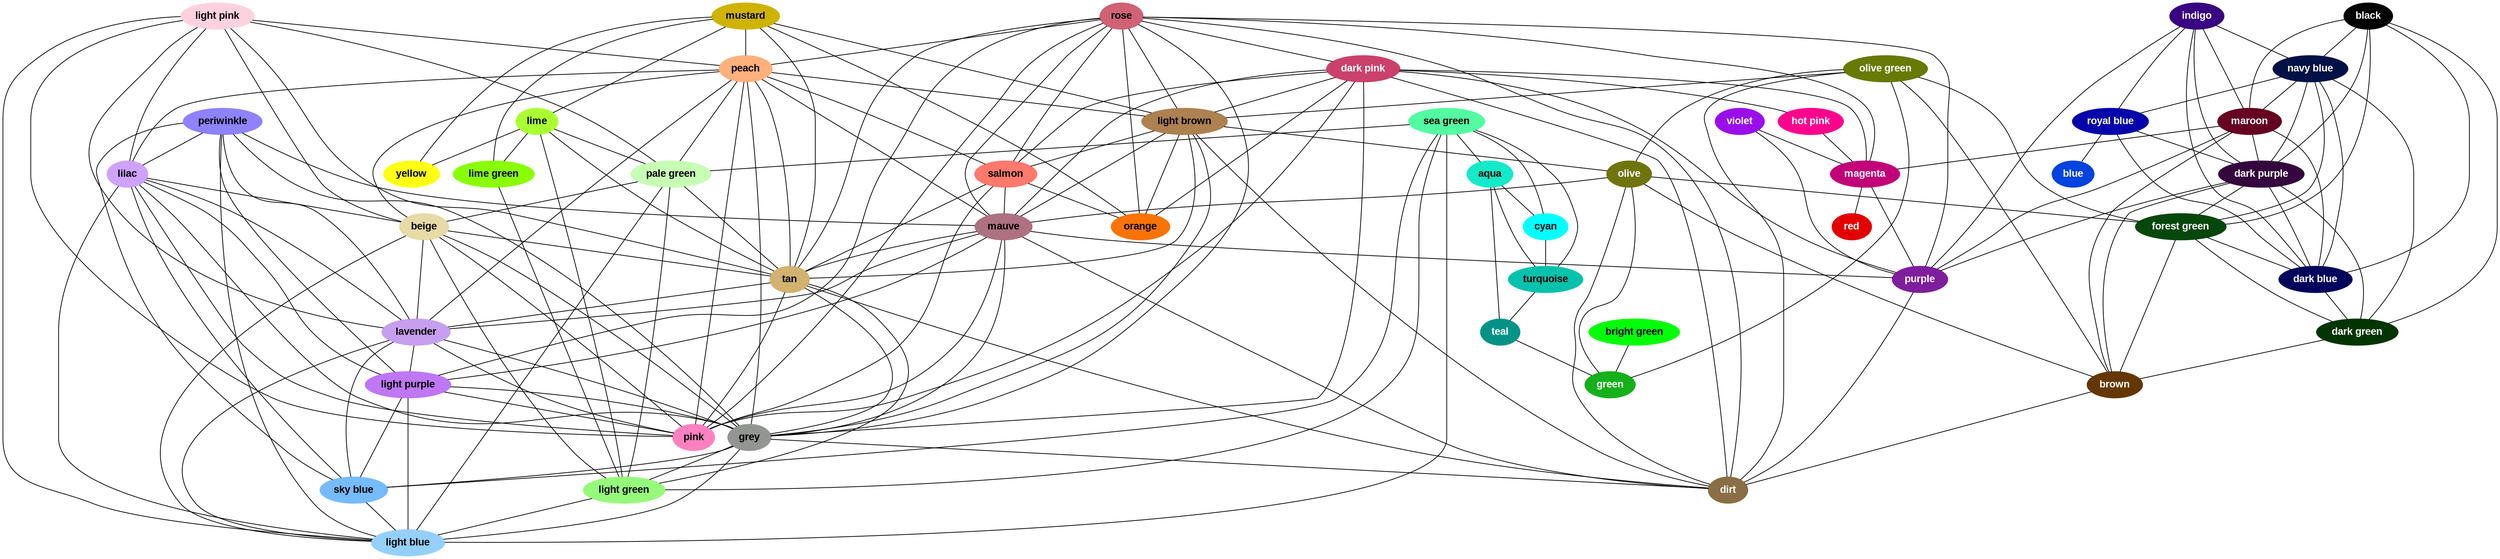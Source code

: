 graph {
  "rose" [color="#cf6275", style="filled,rounded", fontname="Arial Bold", fontcolor="#000000"];
  "light pink" [color="#ffd1df", style="filled,rounded", fontname="Arial Bold", fontcolor="#000000"];
  "mustard" [color="#ceb301", style="filled,rounded", fontname="Arial Bold", fontcolor="#000000"];
  "indigo" [color="#380282", style="filled,rounded", fontname="Arial Bold", fontcolor="#FFFFFF"];
  "lime" [color="#aaff32", style="filled,rounded", fontname="Arial Bold", fontcolor="#000000"];
  "sea green" [color="#53fca1", style="filled,rounded", fontname="Arial Bold", fontcolor="#000000"];
  "periwinkle" [color="#8e82fe", style="filled,rounded", fontname="Arial Bold", fontcolor="#000000"];
  "dark pink" [color="#cb416b", style="filled,rounded", fontname="Arial Bold", fontcolor="#FFFFFF"];
  "olive green" [color="#677a04", style="filled,rounded", fontname="Arial Bold", fontcolor="#FFFFFF"];
  "peach" [color="#ffb07c", style="filled,rounded", fontname="Arial Bold", fontcolor="#000000"];
  "pale green" [color="#c7fdb5", style="filled,rounded", fontname="Arial Bold", fontcolor="#000000"];
  "light brown" [color="#ad8150", style="filled,rounded", fontname="Arial Bold", fontcolor="#000000"];
  "hot pink" [color="#ff028d", style="filled,rounded", fontname="Arial Bold", fontcolor="#FFFFFF"];
  "black" [color="#000000", style="filled,rounded", fontname="Arial Bold", fontcolor="#FFFFFF"];
  "lilac" [color="#cea2fd", style="filled,rounded", fontname="Arial Bold", fontcolor="#000000"];
  "navy blue" [color="#001146", style="filled,rounded", fontname="Arial Bold", fontcolor="#FFFFFF"];
  "royal blue" [color="#0504aa", style="filled,rounded", fontname="Arial Bold", fontcolor="#FFFFFF"];
  "beige" [color="#e6daa6", style="filled,rounded", fontname="Arial Bold", fontcolor="#000000"];
  "salmon" [color="#ff796c", style="filled,rounded", fontname="Arial Bold", fontcolor="#000000"];
  "olive" [color="#6e750e", style="filled,rounded", fontname="Arial Bold", fontcolor="#FFFFFF"];
  "maroon" [color="#650021", style="filled,rounded", fontname="Arial Bold", fontcolor="#FFFFFF"];
  "bright green" [color="#01ff07", style="filled,rounded", fontname="Arial Bold", fontcolor="#000000"];
  "dark purple" [color="#35063e", style="filled,rounded", fontname="Arial Bold", fontcolor="#FFFFFF"];
  "mauve" [color="#ae7181", style="filled,rounded", fontname="Arial Bold", fontcolor="#000000"];
  "forest green" [color="#06470c", style="filled,rounded", fontname="Arial Bold", fontcolor="#FFFFFF"];
  "aqua" [color="#13eac9", style="filled,rounded", fontname="Arial Bold", fontcolor="#000000"];
  "cyan" [color="#00ffff", style="filled,rounded", fontname="Arial Bold", fontcolor="#000000"];
  "tan" [color="#d1b26f", style="filled,rounded", fontname="Arial Bold", fontcolor="#000000"];
  "dark blue" [color="#00035b", style="filled,rounded", fontname="Arial Bold", fontcolor="#FFFFFF"];
  "lavender" [color="#c79fef", style="filled,rounded", fontname="Arial Bold", fontcolor="#000000"];
  "turquoise" [color="#06c2ac", style="filled,rounded", fontname="Arial Bold", fontcolor="#000000"];
  "dark green" [color="#033500", style="filled,rounded", fontname="Arial Bold", fontcolor="#FFFFFF"];
  "violet" [color="#9a0eea", style="filled,rounded", fontname="Arial Bold", fontcolor="#FFFFFF"];
  "light purple" [color="#bf77f6", style="filled,rounded", fontname="Arial Bold", fontcolor="#000000"];
  "lime green" [color="#89fe05", style="filled,rounded", fontname="Arial Bold", fontcolor="#000000"];
  "grey" [color="#929591", style="filled,rounded", fontname="Arial Bold", fontcolor="#000000"];
  "sky blue" [color="#75bbfd", style="filled,rounded", fontname="Arial Bold", fontcolor="#000000"];
  "yellow" [color="#ffff14", style="filled,rounded", fontname="Arial Bold", fontcolor="#000000"];
  "magenta" [color="#c20078", style="filled,rounded", fontname="Arial Bold", fontcolor="#FFFFFF"];
  "light green" [color="#96f97b", style="filled,rounded", fontname="Arial Bold", fontcolor="#000000"];
  "orange" [color="#f97306", style="filled,rounded", fontname="Arial Bold", fontcolor="#000000"];
  "teal" [color="#029386", style="filled,rounded", fontname="Arial Bold", fontcolor="#FFFFFF"];
  "light blue" [color="#95d0fc", style="filled,rounded", fontname="Arial Bold", fontcolor="#000000"];
  "red" [color="#e50000", style="filled,rounded", fontname="Arial Bold", fontcolor="#FFFFFF"];
  "brown" [color="#653700", style="filled,rounded", fontname="Arial Bold", fontcolor="#FFFFFF"];
  "pink" [color="#ff81c0", style="filled,rounded", fontname="Arial Bold", fontcolor="#000000"];
  "blue" [color="#0343df", style="filled,rounded", fontname="Arial Bold", fontcolor="#FFFFFF"];
  "green" [color="#15b01a", style="filled,rounded", fontname="Arial Bold", fontcolor="#FFFFFF"];
  "purple" [color="#7e1e9c", style="filled,rounded", fontname="Arial Bold", fontcolor="#FFFFFF"];
  "dirt" [color="#8a6e45", style="filled,rounded", fontname="Arial Bold", fontcolor="#FFFFFF"];
  "rose" -- "dark pink" [weight=0.9277 ];
  "rose" -- "peach" [weight=2.4206 ];
  "rose" -- "light brown" [weight=1.3706 ];
  "rose" -- "salmon" [weight=1.3106 ];
  "rose" -- "mauve" [weight=0.9125 ];
  "rose" -- "tan" [weight=2.1911 ];
  "rose" -- "light purple" [weight=2.5873 ];
  "rose" -- "grey" [weight=2.0795 ];
  "rose" -- "magenta" [weight=2.6979 ];
  "rose" -- "orange" [weight=2.4107 ];
  "rose" -- "pink" [weight=2.0281 ];
  "rose" -- "purple" [weight=2.7758 ];
  "rose" -- "dirt" [weight=1.9076 ];
  "light pink" -- "peach" [weight=2.1162 ];
  "light pink" -- "pale green" [weight=1.9661 ];
  "light pink" -- "lilac" [weight=1.8261 ];
  "light pink" -- "beige" [weight=1.2750 ];
  "light pink" -- "tan" [weight=2.5680 ];
  "light pink" -- "lavender" [weight=1.9296 ];
  "light pink" -- "light blue" [weight=2.5721 ];
  "light pink" -- "pink" [weight=2.2681 ];
  "mustard" -- "lime" [weight=2.4378 ];
  "mustard" -- "peach" [weight=2.6474 ];
  "mustard" -- "light brown" [weight=2.1939 ];
  "mustard" -- "tan" [weight=2.1282 ];
  "mustard" -- "lime green" [weight=2.6233 ];
  "mustard" -- "yellow" [weight=2.4083 ];
  "mustard" -- "orange" [weight=2.0270 ];
  "indigo" -- "navy blue" [weight=1.8090 ];
  "indigo" -- "royal blue" [weight=1.4352 ];
  "indigo" -- "maroon" [weight=2.1578 ];
  "indigo" -- "dark purple" [weight=1.3212 ];
  "indigo" -- "dark blue" [weight=1.5257 ];
  "indigo" -- "purple" [weight=1.8938 ];
  "lime" -- "pale green" [weight=2.6249 ];
  "lime" -- "tan" [weight=2.5840 ];
  "lime" -- "lime green" [weight=1.1698 ];
  "lime" -- "yellow" [weight=2.0947 ];
  "lime" -- "light green" [weight=1.4978 ];
  "sea green" -- "pale green" [weight=2.7741 ];
  "sea green" -- "aqua" [weight=1.7712 ];
  "sea green" -- "cyan" [weight=2.6783 ];
  "sea green" -- "turquoise" [weight=2.4259 ];
  "sea green" -- "sky blue" [weight=2.6403 ];
  "sea green" -- "light green" [weight=1.7504 ];
  "sea green" -- "light blue" [weight=2.6431 ];
  "periwinkle" -- "lilac" [weight=1.7501 ];
  "periwinkle" -- "mauve" [weight=2.5752 ];
  "periwinkle" -- "lavender" [weight=1.5921 ];
  "periwinkle" -- "light purple" [weight=1.2086 ];
  "periwinkle" -- "grey" [weight=2.1727 ];
  "periwinkle" -- "sky blue" [weight=1.6674 ];
  "periwinkle" -- "light blue" [weight=2.1396 ];
  "dark pink" -- "light brown" [weight=1.9595 ];
  "dark pink" -- "hot pink" [weight=2.2172 ];
  "dark pink" -- "salmon" [weight=1.9650 ];
  "dark pink" -- "mauve" [weight=1.5412 ];
  "dark pink" -- "grey" [weight=2.7636 ];
  "dark pink" -- "magenta" [weight=1.8076 ];
  "dark pink" -- "orange" [weight=2.6209 ];
  "dark pink" -- "pink" [weight=2.6981 ];
  "dark pink" -- "purple" [weight=2.2668 ];
  "dark pink" -- "dirt" [weight=2.1031 ];
  "olive green" -- "light brown" [weight=2.2234 ];
  "olive green" -- "olive" [weight=0.2891 ];
  "olive green" -- "forest green" [weight=2.6916 ];
  "olive green" -- "brown" [weight=1.8343 ];
  "olive green" -- "green" [weight=2.4762 ];
  "olive green" -- "dirt" [weight=1.5408 ];
  "peach" -- "pale green" [weight=2.7214 ];
  "peach" -- "light brown" [weight=2.4791 ];
  "peach" -- "lilac" [weight=2.7774 ];
  "peach" -- "beige" [weight=1.5261 ];
  "peach" -- "salmon" [weight=1.5354 ];
  "peach" -- "mauve" [weight=2.5799 ];
  "peach" -- "tan" [weight=1.1193 ];
  "peach" -- "lavender" [weight=2.6303 ];
  "peach" -- "grey" [weight=2.7152 ];
  "peach" -- "pink" [weight=1.8385 ];
  "pale green" -- "beige" [weight=1.2405 ];
  "pale green" -- "tan" [weight=2.4685 ];
  "pale green" -- "light green" [weight=1.6174 ];
  "pale green" -- "light blue" [weight=2.1910 ];
  "light brown" -- "salmon" [weight=2.0277 ];
  "light brown" -- "olive" [weight=1.9904 ];
  "light brown" -- "mauve" [weight=1.0438 ];
  "light brown" -- "tan" [weight=1.6974 ];
  "light brown" -- "grey" [weight=1.5124 ];
  "light brown" -- "orange" [weight=2.3308 ];
  "light brown" -- "dirt" [weight=1.0010 ];
  "hot pink" -- "magenta" [weight=1.5015 ];
  "black" -- "navy blue" [weight=1.4310 ];
  "black" -- "maroon" [weight=2.4754 ];
  "black" -- "dark purple" [weight=1.7433 ];
  "black" -- "forest green" [weight=1.9604 ];
  "black" -- "dark blue" [weight=1.7614 ];
  "black" -- "dark green" [weight=1.4510 ];
  "lilac" -- "beige" [weight=2.3446 ];
  "lilac" -- "lavender" [weight=0.3278 ];
  "lilac" -- "light purple" [weight=1.2357 ];
  "lilac" -- "grey" [weight=2.5506 ];
  "lilac" -- "sky blue" [weight=2.2156 ];
  "lilac" -- "light blue" [weight=1.8451 ];
  "lilac" -- "pink" [weight=1.8846 ];
  "navy blue" -- "royal blue" [weight=1.9695 ];
  "navy blue" -- "maroon" [weight=2.5393 ];
  "navy blue" -- "dark purple" [weight=1.2998 ];
  "navy blue" -- "forest green" [weight=1.8596 ];
  "navy blue" -- "dark blue" [weight=0.5580 ];
  "navy blue" -- "dark green" [weight=1.6751 ];
  "royal blue" -- "dark purple" [weight=2.3781 ];
  "royal blue" -- "dark blue" [weight=1.5323 ];
  "royal blue" -- "blue" [weight=2.0050 ];
  "beige" -- "tan" [weight=1.6045 ];
  "beige" -- "lavender" [weight=2.2658 ];
  "beige" -- "grey" [weight=2.7715 ];
  "beige" -- "light green" [weight=2.2358 ];
  "beige" -- "light blue" [weight=2.5532 ];
  "beige" -- "pink" [weight=2.5545 ];
  "salmon" -- "mauve" [weight=1.9728 ];
  "salmon" -- "tan" [weight=1.9024 ];
  "salmon" -- "orange" [weight=1.9841 ];
  "salmon" -- "pink" [weight=1.6388 ];
  "olive" -- "mauve" [weight=2.6931 ];
  "olive" -- "forest green" [weight=2.7656 ];
  "olive" -- "brown" [weight=1.7300 ];
  "olive" -- "green" [weight=2.6643 ];
  "olive" -- "dirt" [weight=1.2677 ];
  "maroon" -- "dark purple" [weight=1.2780 ];
  "maroon" -- "dark blue" [weight=2.6428 ];
  "maroon" -- "magenta" [weight=2.7712 ];
  "maroon" -- "brown" [weight=1.6337 ];
  "maroon" -- "purple" [weight=2.5844 ];
  "bright green" -- "green" [weight=2.2418 ];
  "dark purple" -- "forest green" [weight=2.3092 ];
  "dark purple" -- "dark blue" [weight=1.3771 ];
  "dark purple" -- "dark green" [weight=2.1191 ];
  "dark purple" -- "brown" [weight=2.1270 ];
  "dark purple" -- "purple" [weight=2.5927 ];
  "mauve" -- "tan" [weight=1.9917 ];
  "mauve" -- "lavender" [weight=2.5409 ];
  "mauve" -- "light purple" [weight=2.3036 ];
  "mauve" -- "grey" [weight=1.2265 ];
  "mauve" -- "pink" [weight=2.3139 ];
  "mauve" -- "purple" [weight=2.5914 ];
  "mauve" -- "dirt" [weight=1.4420 ];
  "forest green" -- "dark blue" [weight=2.4105 ];
  "forest green" -- "dark green" [weight=0.5488 ];
  "forest green" -- "brown" [weight=2.3035 ];
  "aqua" -- "cyan" [weight=1.2737 ];
  "aqua" -- "turquoise" [weight=1.2671 ];
  "aqua" -- "teal" [weight=2.7385 ];
  "cyan" -- "turquoise" [weight=2.3190 ];
  "tan" -- "lavender" [weight=2.5399 ];
  "tan" -- "grey" [weight=1.8129 ];
  "tan" -- "light green" [weight=2.4031 ];
  "tan" -- "pink" [weight=2.3312 ];
  "tan" -- "dirt" [weight=2.6351 ];
  "dark blue" -- "dark green" [weight=2.2294 ];
  "lavender" -- "light purple" [weight=1.1183 ];
  "lavender" -- "grey" [weight=2.2256 ];
  "lavender" -- "sky blue" [weight=2.1048 ];
  "lavender" -- "light blue" [weight=1.8056 ];
  "lavender" -- "pink" [weight=1.8048 ];
  "turquoise" -- "teal" [weight=1.4834 ];
  "dark green" -- "brown" [weight=2.3213 ];
  "violet" -- "magenta" [weight=2.4294 ];
  "violet" -- "purple" [weight=1.7045 ];
  "light purple" -- "grey" [weight=2.3711 ];
  "light purple" -- "sky blue" [weight=2.5586 ];
  "light purple" -- "light blue" [weight=2.6315 ];
  "light purple" -- "pink" [weight=1.8606 ];
  "lime green" -- "light green" [weight=2.3063 ];
  "grey" -- "sky blue" [weight=2.4314 ];
  "grey" -- "light green" [weight=2.7689 ];
  "grey" -- "light blue" [weight=2.6245 ];
  "grey" -- "dirt" [weight=1.8255 ];
  "sky blue" -- "light blue" [weight=0.9510 ];
  "magenta" -- "red" [weight=2.4638 ];
  "magenta" -- "purple" [weight=1.9366 ];
  "light green" -- "light blue" [weight=2.7347 ];
  "teal" -- "green" [weight=2.2785 ];
  "brown" -- "dirt" [weight=2.1930 ];
  "purple" -- "dirt" [weight=2.7741 ];
}
